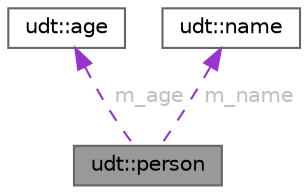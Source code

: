 digraph "udt::person"
{
 // LATEX_PDF_SIZE
  bgcolor="transparent";
  edge [fontname=Helvetica,fontsize=10,labelfontname=Helvetica,labelfontsize=10];
  node [fontname=Helvetica,fontsize=10,shape=box,height=0.2,width=0.4];
  Node1 [id="Node000001",label="udt::person",height=0.2,width=0.4,color="gray40", fillcolor="grey60", style="filled", fontcolor="black",tooltip=" "];
  Node2 -> Node1 [id="edge1_Node000001_Node000002",dir="back",color="darkorchid3",style="dashed",tooltip=" ",label=" m_age",fontcolor="grey" ];
  Node2 [id="Node000002",label="udt::age",height=0.2,width=0.4,color="gray40", fillcolor="white", style="filled",URL="$structudt_1_1age.html",tooltip=" "];
  Node3 -> Node1 [id="edge2_Node000001_Node000003",dir="back",color="darkorchid3",style="dashed",tooltip=" ",label=" m_name",fontcolor="grey" ];
  Node3 [id="Node000003",label="udt::name",height=0.2,width=0.4,color="gray40", fillcolor="white", style="filled",URL="$structudt_1_1name.html",tooltip=" "];
}
